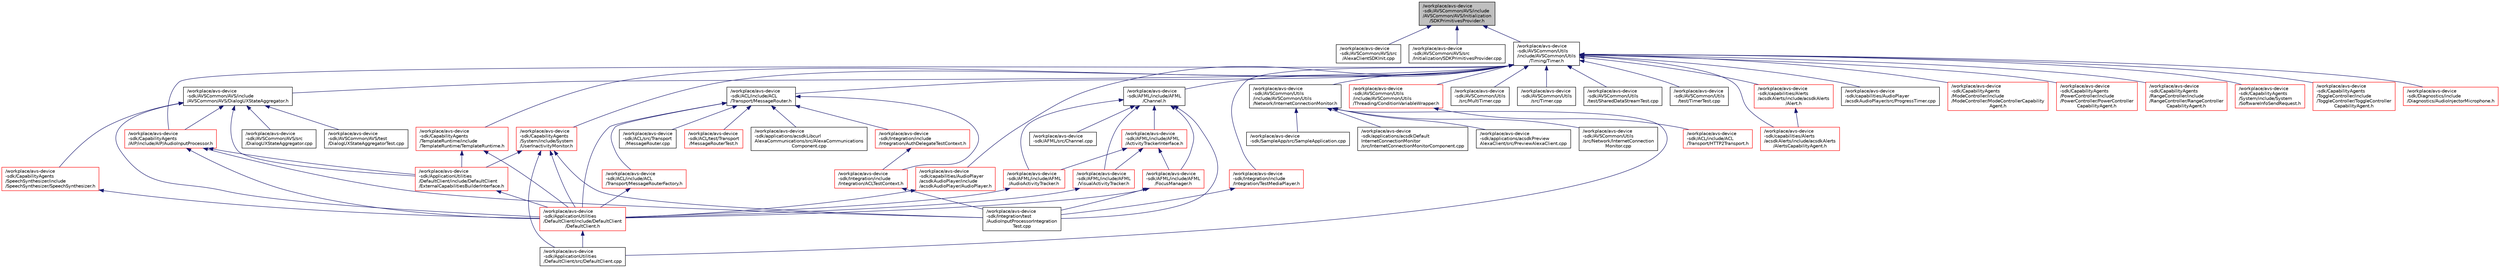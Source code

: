 digraph "/workplace/avs-device-sdk/AVSCommon/AVS/include/AVSCommon/AVS/Initialization/SDKPrimitivesProvider.h"
{
  edge [fontname="Helvetica",fontsize="10",labelfontname="Helvetica",labelfontsize="10"];
  node [fontname="Helvetica",fontsize="10",shape=record];
  Node7 [label="/workplace/avs-device\l-sdk/AVSCommon/AVS/include\l/AVSCommon/AVS/Initialization\l/SDKPrimitivesProvider.h",height=0.2,width=0.4,color="black", fillcolor="grey75", style="filled", fontcolor="black"];
  Node7 -> Node8 [dir="back",color="midnightblue",fontsize="10",style="solid",fontname="Helvetica"];
  Node8 [label="/workplace/avs-device\l-sdk/AVSCommon/AVS/src\l/AlexaClientSDKInit.cpp",height=0.2,width=0.4,color="black", fillcolor="white", style="filled",URL="$_alexa_client_s_d_k_init_8cpp.html"];
  Node7 -> Node9 [dir="back",color="midnightblue",fontsize="10",style="solid",fontname="Helvetica"];
  Node9 [label="/workplace/avs-device\l-sdk/AVSCommon/AVS/src\l/Initialization/SDKPrimitivesProvider.cpp",height=0.2,width=0.4,color="black", fillcolor="white", style="filled",URL="$_s_d_k_primitives_provider_8cpp.html"];
  Node7 -> Node10 [dir="back",color="midnightblue",fontsize="10",style="solid",fontname="Helvetica"];
  Node10 [label="/workplace/avs-device\l-sdk/AVSCommon/Utils\l/include/AVSCommon/Utils\l/Timing/Timer.h",height=0.2,width=0.4,color="black", fillcolor="white", style="filled",URL="$_a_v_s_common_2_utils_2include_2_a_v_s_common_2_utils_2_timing_2_timer_8h.html"];
  Node10 -> Node11 [dir="back",color="midnightblue",fontsize="10",style="solid",fontname="Helvetica"];
  Node11 [label="/workplace/avs-device\l-sdk/ACL/include/ACL\l/Transport/MessageRouter.h",height=0.2,width=0.4,color="black", fillcolor="white", style="filled",URL="$_message_router_8h.html"];
  Node11 -> Node12 [dir="back",color="midnightblue",fontsize="10",style="solid",fontname="Helvetica"];
  Node12 [label="/workplace/avs-device\l-sdk/ACL/include/ACL\l/Transport/MessageRouterFactory.h",height=0.2,width=0.4,color="red", fillcolor="white", style="filled",URL="$_message_router_factory_8h.html"];
  Node12 -> Node14 [dir="back",color="midnightblue",fontsize="10",style="solid",fontname="Helvetica"];
  Node14 [label="/workplace/avs-device\l-sdk/ApplicationUtilities\l/DefaultClient/include/DefaultClient\l/DefaultClient.h",height=0.2,width=0.4,color="red", fillcolor="white", style="filled",URL="$_default_client_8h.html"];
  Node14 -> Node15 [dir="back",color="midnightblue",fontsize="10",style="solid",fontname="Helvetica"];
  Node15 [label="/workplace/avs-device\l-sdk/ApplicationUtilities\l/DefaultClient/src/DefaultClient.cpp",height=0.2,width=0.4,color="black", fillcolor="white", style="filled",URL="$_default_client_8cpp.html"];
  Node11 -> Node29 [dir="back",color="midnightblue",fontsize="10",style="solid",fontname="Helvetica"];
  Node29 [label="/workplace/avs-device\l-sdk/ACL/src/Transport\l/MessageRouter.cpp",height=0.2,width=0.4,color="black", fillcolor="white", style="filled",URL="$_message_router_8cpp.html"];
  Node11 -> Node30 [dir="back",color="midnightblue",fontsize="10",style="solid",fontname="Helvetica"];
  Node30 [label="/workplace/avs-device\l-sdk/ACL/test/Transport\l/MessageRouterTest.h",height=0.2,width=0.4,color="red", fillcolor="white", style="filled",URL="$_message_router_test_8h.html"];
  Node11 -> Node32 [dir="back",color="midnightblue",fontsize="10",style="solid",fontname="Helvetica"];
  Node32 [label="/workplace/avs-device\l-sdk/applications/acsdkLibcurl\lAlexaCommunications/src/AlexaCommunications\lComponent.cpp",height=0.2,width=0.4,color="black", fillcolor="white", style="filled",URL="$_alexa_communications_component_8cpp.html"];
  Node11 -> Node14 [dir="back",color="midnightblue",fontsize="10",style="solid",fontname="Helvetica"];
  Node11 -> Node33 [dir="back",color="midnightblue",fontsize="10",style="solid",fontname="Helvetica"];
  Node33 [label="/workplace/avs-device\l-sdk/Integration/include\l/Integration/ACLTestContext.h",height=0.2,width=0.4,color="red", fillcolor="white", style="filled",URL="$_a_c_l_test_context_8h.html"];
  Node33 -> Node38 [dir="back",color="midnightblue",fontsize="10",style="solid",fontname="Helvetica"];
  Node38 [label="/workplace/avs-device\l-sdk/Integration/test\l/AudioInputProcessorIntegration\lTest.cpp",height=0.2,width=0.4,color="black", fillcolor="white", style="filled",URL="$_audio_input_processor_integration_test_8cpp.html"];
  Node11 -> Node42 [dir="back",color="midnightblue",fontsize="10",style="solid",fontname="Helvetica"];
  Node42 [label="/workplace/avs-device\l-sdk/Integration/include\l/Integration/AuthDelegateTestContext.h",height=0.2,width=0.4,color="red", fillcolor="white", style="filled",URL="$_auth_delegate_test_context_8h.html"];
  Node42 -> Node33 [dir="back",color="midnightblue",fontsize="10",style="solid",fontname="Helvetica"];
  Node10 -> Node46 [dir="back",color="midnightblue",fontsize="10",style="solid",fontname="Helvetica"];
  Node46 [label="/workplace/avs-device\l-sdk/AFML/include/AFML\l/Channel.h",height=0.2,width=0.4,color="black", fillcolor="white", style="filled",URL="$_channel_8h.html"];
  Node46 -> Node47 [dir="back",color="midnightblue",fontsize="10",style="solid",fontname="Helvetica"];
  Node47 [label="/workplace/avs-device\l-sdk/AFML/include/AFML\l/ActivityTrackerInterface.h",height=0.2,width=0.4,color="red", fillcolor="white", style="filled",URL="$_activity_tracker_interface_8h.html"];
  Node47 -> Node48 [dir="back",color="midnightblue",fontsize="10",style="solid",fontname="Helvetica"];
  Node48 [label="/workplace/avs-device\l-sdk/AFML/include/AFML\l/AudioActivityTracker.h",height=0.2,width=0.4,color="red", fillcolor="white", style="filled",URL="$_audio_activity_tracker_8h.html"];
  Node48 -> Node14 [dir="back",color="midnightblue",fontsize="10",style="solid",fontname="Helvetica"];
  Node47 -> Node52 [dir="back",color="midnightblue",fontsize="10",style="solid",fontname="Helvetica"];
  Node52 [label="/workplace/avs-device\l-sdk/AFML/include/AFML\l/FocusManager.h",height=0.2,width=0.4,color="red", fillcolor="white", style="filled",URL="$_focus_manager_8h.html"];
  Node52 -> Node14 [dir="back",color="midnightblue",fontsize="10",style="solid",fontname="Helvetica"];
  Node52 -> Node38 [dir="back",color="midnightblue",fontsize="10",style="solid",fontname="Helvetica"];
  Node47 -> Node55 [dir="back",color="midnightblue",fontsize="10",style="solid",fontname="Helvetica"];
  Node55 [label="/workplace/avs-device\l-sdk/AFML/include/AFML\l/VisualActivityTracker.h",height=0.2,width=0.4,color="red", fillcolor="white", style="filled",URL="$_visual_activity_tracker_8h.html"];
  Node55 -> Node14 [dir="back",color="midnightblue",fontsize="10",style="solid",fontname="Helvetica"];
  Node46 -> Node48 [dir="back",color="midnightblue",fontsize="10",style="solid",fontname="Helvetica"];
  Node46 -> Node52 [dir="back",color="midnightblue",fontsize="10",style="solid",fontname="Helvetica"];
  Node46 -> Node55 [dir="back",color="midnightblue",fontsize="10",style="solid",fontname="Helvetica"];
  Node46 -> Node60 [dir="back",color="midnightblue",fontsize="10",style="solid",fontname="Helvetica"];
  Node60 [label="/workplace/avs-device\l-sdk/AFML/src/Channel.cpp",height=0.2,width=0.4,color="black", fillcolor="white", style="filled",URL="$_channel_8cpp.html"];
  Node46 -> Node38 [dir="back",color="midnightblue",fontsize="10",style="solid",fontname="Helvetica"];
  Node10 -> Node61 [dir="back",color="midnightblue",fontsize="10",style="solid",fontname="Helvetica"];
  Node61 [label="/workplace/avs-device\l-sdk/AVSCommon/AVS/include\l/AVSCommon/AVS/DialogUXStateAggregator.h",height=0.2,width=0.4,color="black", fillcolor="white", style="filled",URL="$_dialog_u_x_state_aggregator_8h.html"];
  Node61 -> Node14 [dir="back",color="midnightblue",fontsize="10",style="solid",fontname="Helvetica"];
  Node61 -> Node62 [dir="back",color="midnightblue",fontsize="10",style="solid",fontname="Helvetica"];
  Node62 [label="/workplace/avs-device\l-sdk/ApplicationUtilities\l/DefaultClient/include/DefaultClient\l/ExternalCapabilitiesBuilderInterface.h",height=0.2,width=0.4,color="red", fillcolor="white", style="filled",URL="$_external_capabilities_builder_interface_8h.html"];
  Node62 -> Node14 [dir="back",color="midnightblue",fontsize="10",style="solid",fontname="Helvetica"];
  Node61 -> Node65 [dir="back",color="midnightblue",fontsize="10",style="solid",fontname="Helvetica"];
  Node65 [label="/workplace/avs-device\l-sdk/AVSCommon/AVS/src\l/DialogUXStateAggregator.cpp",height=0.2,width=0.4,color="black", fillcolor="white", style="filled",URL="$_dialog_u_x_state_aggregator_8cpp.html"];
  Node61 -> Node66 [dir="back",color="midnightblue",fontsize="10",style="solid",fontname="Helvetica"];
  Node66 [label="/workplace/avs-device\l-sdk/AVSCommon/AVS/test\l/DialogUXStateAggregatorTest.cpp",height=0.2,width=0.4,color="black", fillcolor="white", style="filled",URL="$_dialog_u_x_state_aggregator_test_8cpp.html"];
  Node61 -> Node67 [dir="back",color="midnightblue",fontsize="10",style="solid",fontname="Helvetica"];
  Node67 [label="/workplace/avs-device\l-sdk/CapabilityAgents\l/AIP/include/AIP/AudioInputProcessor.h",height=0.2,width=0.4,color="red", fillcolor="white", style="filled",URL="$_audio_input_processor_8h.html"];
  Node67 -> Node14 [dir="back",color="midnightblue",fontsize="10",style="solid",fontname="Helvetica"];
  Node67 -> Node62 [dir="back",color="midnightblue",fontsize="10",style="solid",fontname="Helvetica"];
  Node67 -> Node38 [dir="back",color="midnightblue",fontsize="10",style="solid",fontname="Helvetica"];
  Node61 -> Node73 [dir="back",color="midnightblue",fontsize="10",style="solid",fontname="Helvetica"];
  Node73 [label="/workplace/avs-device\l-sdk/CapabilityAgents\l/SpeechSynthesizer/include\l/SpeechSynthesizer/SpeechSynthesizer.h",height=0.2,width=0.4,color="red", fillcolor="white", style="filled",URL="$_speech_synthesizer_8h.html"];
  Node73 -> Node14 [dir="back",color="midnightblue",fontsize="10",style="solid",fontname="Helvetica"];
  Node10 -> Node76 [dir="back",color="midnightblue",fontsize="10",style="solid",fontname="Helvetica"];
  Node76 [label="/workplace/avs-device\l-sdk/AVSCommon/Utils\l/include/AVSCommon/Utils\l/Network/InternetConnectionMonitor.h",height=0.2,width=0.4,color="black", fillcolor="white", style="filled",URL="$_internet_connection_monitor_8h.html"];
  Node76 -> Node77 [dir="back",color="midnightblue",fontsize="10",style="solid",fontname="Helvetica"];
  Node77 [label="/workplace/avs-device\l-sdk/applications/acsdkDefault\lInternetConnectionMonitor\l/src/InternetConnectionMonitorComponent.cpp",height=0.2,width=0.4,color="black", fillcolor="white", style="filled",URL="$_internet_connection_monitor_component_8cpp.html"];
  Node76 -> Node19 [dir="back",color="midnightblue",fontsize="10",style="solid",fontname="Helvetica"];
  Node19 [label="/workplace/avs-device\l-sdk/applications/acsdkPreview\lAlexaClient/src/PreviewAlexaClient.cpp",height=0.2,width=0.4,color="black", fillcolor="white", style="filled",URL="$_preview_alexa_client_8cpp.html"];
  Node76 -> Node15 [dir="back",color="midnightblue",fontsize="10",style="solid",fontname="Helvetica"];
  Node76 -> Node78 [dir="back",color="midnightblue",fontsize="10",style="solid",fontname="Helvetica"];
  Node78 [label="/workplace/avs-device\l-sdk/AVSCommon/Utils\l/src/Network/InternetConnection\lMonitor.cpp",height=0.2,width=0.4,color="black", fillcolor="white", style="filled",URL="$_internet_connection_monitor_8cpp.html"];
  Node76 -> Node24 [dir="back",color="midnightblue",fontsize="10",style="solid",fontname="Helvetica"];
  Node24 [label="/workplace/avs-device\l-sdk/SampleApp/src/SampleApplication.cpp",height=0.2,width=0.4,color="black", fillcolor="white", style="filled",URL="$_sample_application_8cpp.html"];
  Node10 -> Node79 [dir="back",color="midnightblue",fontsize="10",style="solid",fontname="Helvetica"];
  Node79 [label="/workplace/avs-device\l-sdk/AVSCommon/Utils\l/include/AVSCommon/Utils\l/Threading/ConditionVariableWrapper.h",height=0.2,width=0.4,color="red", fillcolor="white", style="filled",URL="$_condition_variable_wrapper_8h.html"];
  Node79 -> Node80 [dir="back",color="midnightblue",fontsize="10",style="solid",fontname="Helvetica"];
  Node80 [label="/workplace/avs-device\l-sdk/ACL/include/ACL\l/Transport/HTTP2Transport.h",height=0.2,width=0.4,color="red", fillcolor="white", style="filled",URL="$_h_t_t_p2_transport_8h.html"];
  Node10 -> Node164 [dir="back",color="midnightblue",fontsize="10",style="solid",fontname="Helvetica"];
  Node164 [label="/workplace/avs-device\l-sdk/AVSCommon/Utils\l/src/MultiTimer.cpp",height=0.2,width=0.4,color="black", fillcolor="white", style="filled",URL="$_multi_timer_8cpp.html"];
  Node10 -> Node165 [dir="back",color="midnightblue",fontsize="10",style="solid",fontname="Helvetica"];
  Node165 [label="/workplace/avs-device\l-sdk/AVSCommon/Utils\l/src/Timer.cpp",height=0.2,width=0.4,color="black", fillcolor="white", style="filled",URL="$_a_v_s_common_2_utils_2src_2_timer_8cpp.html"];
  Node10 -> Node166 [dir="back",color="midnightblue",fontsize="10",style="solid",fontname="Helvetica"];
  Node166 [label="/workplace/avs-device\l-sdk/AVSCommon/Utils\l/test/SharedDataStreamTest.cpp",height=0.2,width=0.4,color="black", fillcolor="white", style="filled",URL="$_shared_data_stream_test_8cpp.html"];
  Node10 -> Node167 [dir="back",color="midnightblue",fontsize="10",style="solid",fontname="Helvetica"];
  Node167 [label="/workplace/avs-device\l-sdk/AVSCommon/Utils\l/test/TimerTest.cpp",height=0.2,width=0.4,color="black", fillcolor="white", style="filled",URL="$_timer_test_8cpp.html"];
  Node10 -> Node168 [dir="back",color="midnightblue",fontsize="10",style="solid",fontname="Helvetica"];
  Node168 [label="/workplace/avs-device\l-sdk/capabilities/Alerts\l/acsdkAlerts/include/acsdkAlerts\l/Alert.h",height=0.2,width=0.4,color="red", fillcolor="white", style="filled",URL="$_alert_8h.html"];
  Node168 -> Node147 [dir="back",color="midnightblue",fontsize="10",style="solid",fontname="Helvetica"];
  Node147 [label="/workplace/avs-device\l-sdk/capabilities/Alerts\l/acsdkAlerts/include/acsdkAlerts\l/AlertsCapabilityAgent.h",height=0.2,width=0.4,color="red", fillcolor="white", style="filled",URL="$_alerts_capability_agent_8h.html"];
  Node10 -> Node147 [dir="back",color="midnightblue",fontsize="10",style="solid",fontname="Helvetica"];
  Node10 -> Node186 [dir="back",color="midnightblue",fontsize="10",style="solid",fontname="Helvetica"];
  Node186 [label="/workplace/avs-device\l-sdk/capabilities/AudioPlayer\l/acsdkAudioPlayer/include\l/acsdkAudioPlayer/AudioPlayer.h",height=0.2,width=0.4,color="red", fillcolor="white", style="filled",URL="$_audio_player_8h.html"];
  Node186 -> Node14 [dir="back",color="midnightblue",fontsize="10",style="solid",fontname="Helvetica"];
  Node10 -> Node190 [dir="back",color="midnightblue",fontsize="10",style="solid",fontname="Helvetica"];
  Node190 [label="/workplace/avs-device\l-sdk/capabilities/AudioPlayer\l/acsdkAudioPlayer/src/ProgressTimer.cpp",height=0.2,width=0.4,color="black", fillcolor="white", style="filled",URL="$_progress_timer_8cpp.html"];
  Node10 -> Node67 [dir="back",color="midnightblue",fontsize="10",style="solid",fontname="Helvetica"];
  Node10 -> Node191 [dir="back",color="midnightblue",fontsize="10",style="solid",fontname="Helvetica"];
  Node191 [label="/workplace/avs-device\l-sdk/CapabilityAgents\l/ModeController/include\l/ModeController/ModeControllerCapability\lAgent.h",height=0.2,width=0.4,color="red", fillcolor="white", style="filled",URL="$_mode_controller_capability_agent_8h.html"];
  Node10 -> Node193 [dir="back",color="midnightblue",fontsize="10",style="solid",fontname="Helvetica"];
  Node193 [label="/workplace/avs-device\l-sdk/CapabilityAgents\l/PowerController/include\l/PowerController/PowerController\lCapabilityAgent.h",height=0.2,width=0.4,color="red", fillcolor="white", style="filled",URL="$_power_controller_capability_agent_8h.html"];
  Node10 -> Node195 [dir="back",color="midnightblue",fontsize="10",style="solid",fontname="Helvetica"];
  Node195 [label="/workplace/avs-device\l-sdk/CapabilityAgents\l/RangeController/include\l/RangeController/RangeController\lCapabilityAgent.h",height=0.2,width=0.4,color="red", fillcolor="white", style="filled",URL="$_range_controller_capability_agent_8h.html"];
  Node10 -> Node197 [dir="back",color="midnightblue",fontsize="10",style="solid",fontname="Helvetica"];
  Node197 [label="/workplace/avs-device\l-sdk/CapabilityAgents\l/System/include/System\l/SoftwareInfoSendRequest.h",height=0.2,width=0.4,color="red", fillcolor="white", style="filled",URL="$_software_info_send_request_8h.html"];
  Node10 -> Node200 [dir="back",color="midnightblue",fontsize="10",style="solid",fontname="Helvetica"];
  Node200 [label="/workplace/avs-device\l-sdk/CapabilityAgents\l/System/include/System\l/UserInactivityMonitor.h",height=0.2,width=0.4,color="red", fillcolor="white", style="filled",URL="$_user_inactivity_monitor_8h.html"];
  Node200 -> Node14 [dir="back",color="midnightblue",fontsize="10",style="solid",fontname="Helvetica"];
  Node200 -> Node62 [dir="back",color="midnightblue",fontsize="10",style="solid",fontname="Helvetica"];
  Node200 -> Node15 [dir="back",color="midnightblue",fontsize="10",style="solid",fontname="Helvetica"];
  Node200 -> Node38 [dir="back",color="midnightblue",fontsize="10",style="solid",fontname="Helvetica"];
  Node10 -> Node202 [dir="back",color="midnightblue",fontsize="10",style="solid",fontname="Helvetica"];
  Node202 [label="/workplace/avs-device\l-sdk/CapabilityAgents\l/TemplateRuntime/include\l/TemplateRuntime/TemplateRuntime.h",height=0.2,width=0.4,color="red", fillcolor="white", style="filled",URL="$_template_runtime_8h.html"];
  Node202 -> Node14 [dir="back",color="midnightblue",fontsize="10",style="solid",fontname="Helvetica"];
  Node202 -> Node62 [dir="back",color="midnightblue",fontsize="10",style="solid",fontname="Helvetica"];
  Node10 -> Node205 [dir="back",color="midnightblue",fontsize="10",style="solid",fontname="Helvetica"];
  Node205 [label="/workplace/avs-device\l-sdk/CapabilityAgents\l/ToggleController/include\l/ToggleController/ToggleController\lCapabilityAgent.h",height=0.2,width=0.4,color="red", fillcolor="white", style="filled",URL="$_toggle_controller_capability_agent_8h.html"];
  Node10 -> Node207 [dir="back",color="midnightblue",fontsize="10",style="solid",fontname="Helvetica"];
  Node207 [label="/workplace/avs-device\l-sdk/Diagnostics/include\l/Diagnostics/AudioInjectorMicrophone.h",height=0.2,width=0.4,color="red", fillcolor="white", style="filled",URL="$_audio_injector_microphone_8h.html"];
  Node10 -> Node213 [dir="back",color="midnightblue",fontsize="10",style="solid",fontname="Helvetica"];
  Node213 [label="/workplace/avs-device\l-sdk/Integration/include\l/Integration/TestMediaPlayer.h",height=0.2,width=0.4,color="red", fillcolor="white", style="filled",URL="$_test_media_player_8h.html"];
  Node213 -> Node38 [dir="back",color="midnightblue",fontsize="10",style="solid",fontname="Helvetica"];
}
